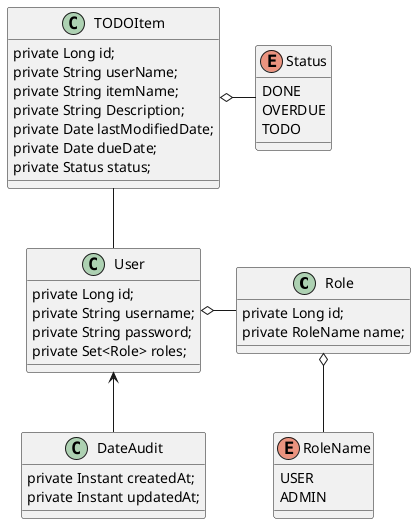 @startuml

Role o-- RoleName
User o- Role
TODOItem -- User
TODOItem o- Status
User <-- DateAudit

enum RoleName{
    USER
    ADMIN
}

enum Status{
    DONE
    OVERDUE
    TODO
}

class DateAudit{
private Instant createdAt;
private Instant updatedAt;
}

class Role{
private Long id;
private RoleName name;
}

class User{
private Long id;
private String username;
private String password;
private Set<Role> roles;

}

class TODOItem{

private Long id;
private String userName;
private String itemName;
private String Description;
private Date lastModifiedDate;
private Date dueDate;
private Status status;

}
@enduml
